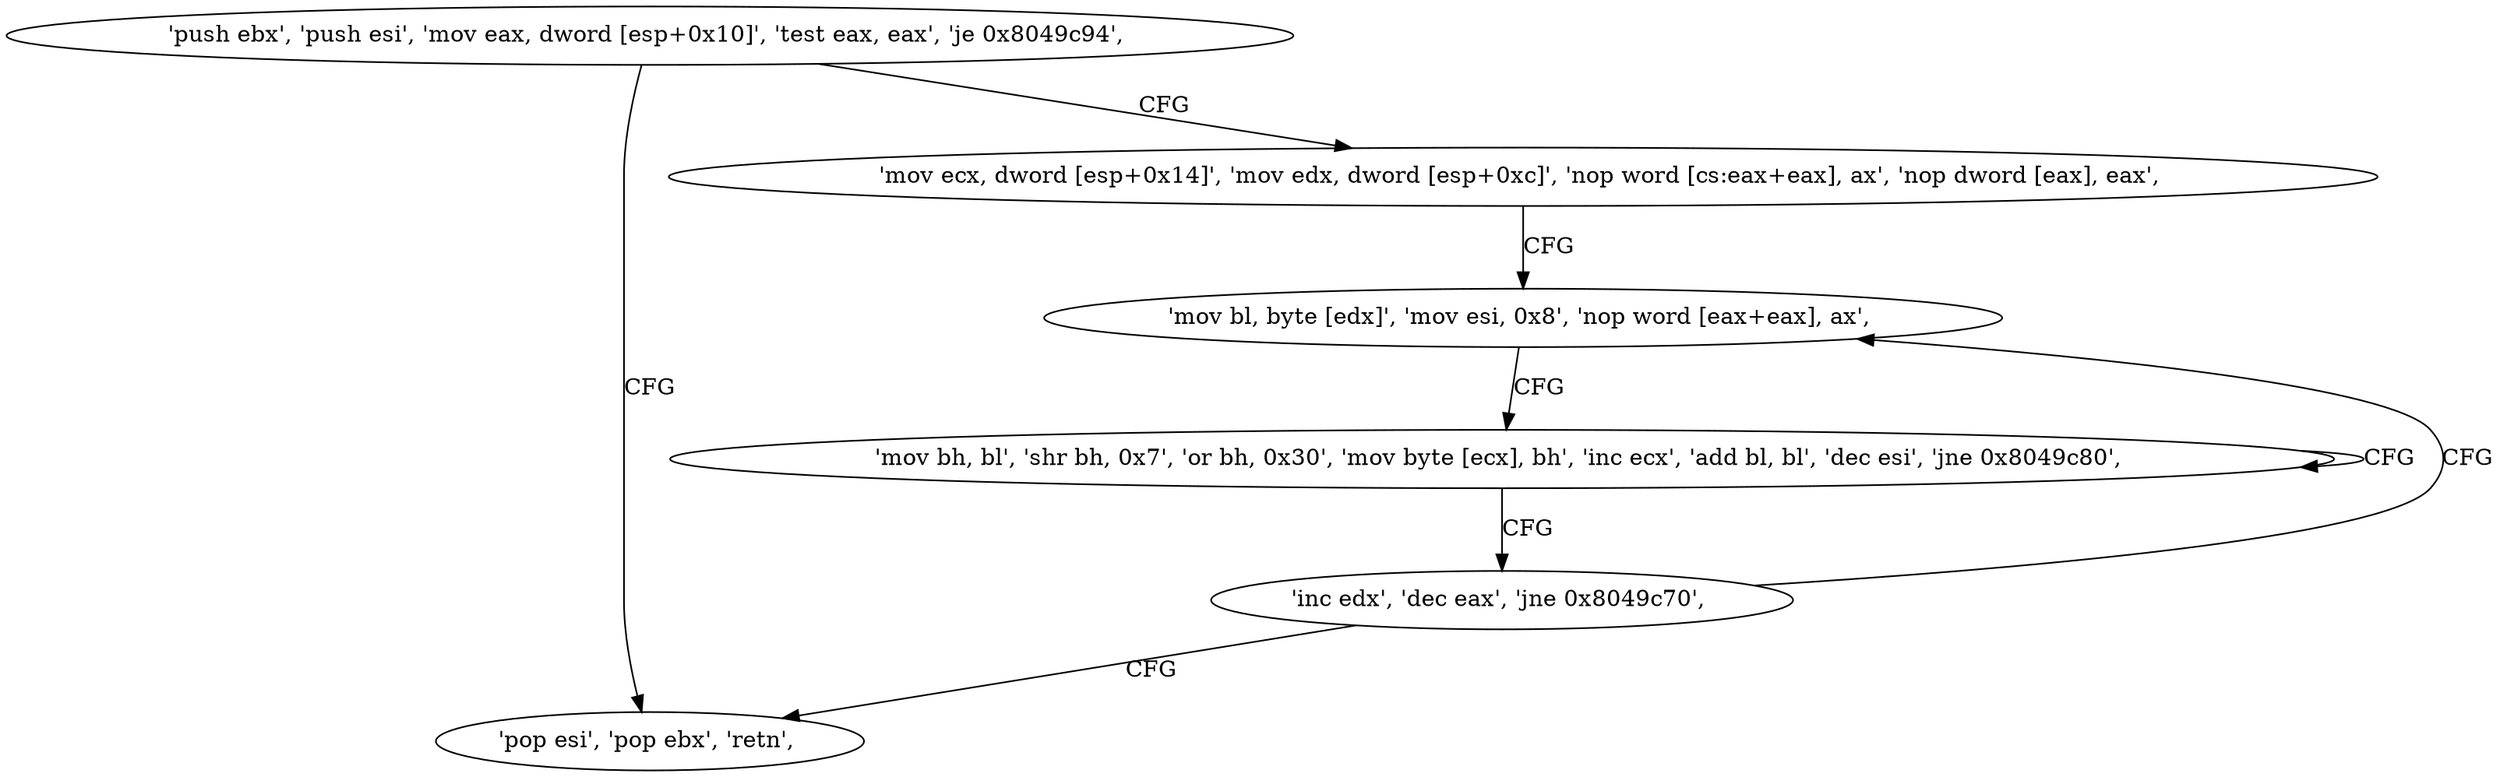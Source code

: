 digraph "func" {
"134519888" [label = "'push ebx', 'push esi', 'mov eax, dword [esp+0x10]', 'test eax, eax', 'je 0x8049c94', " ]
"134519956" [label = "'pop esi', 'pop ebx', 'retn', " ]
"134519898" [label = "'mov ecx, dword [esp+0x14]', 'mov edx, dword [esp+0xc]', 'nop word [cs:eax+eax], ax', 'nop dword [eax], eax', " ]
"134519920" [label = "'mov bl, byte [edx]', 'mov esi, 0x8', 'nop word [eax+eax], ax', " ]
"134519936" [label = "'mov bh, bl', 'shr bh, 0x7', 'or bh, 0x30', 'mov byte [ecx], bh', 'inc ecx', 'add bl, bl', 'dec esi', 'jne 0x8049c80', " ]
"134519952" [label = "'inc edx', 'dec eax', 'jne 0x8049c70', " ]
"134519888" -> "134519956" [ label = "CFG" ]
"134519888" -> "134519898" [ label = "CFG" ]
"134519898" -> "134519920" [ label = "CFG" ]
"134519920" -> "134519936" [ label = "CFG" ]
"134519936" -> "134519936" [ label = "CFG" ]
"134519936" -> "134519952" [ label = "CFG" ]
"134519952" -> "134519920" [ label = "CFG" ]
"134519952" -> "134519956" [ label = "CFG" ]
}
